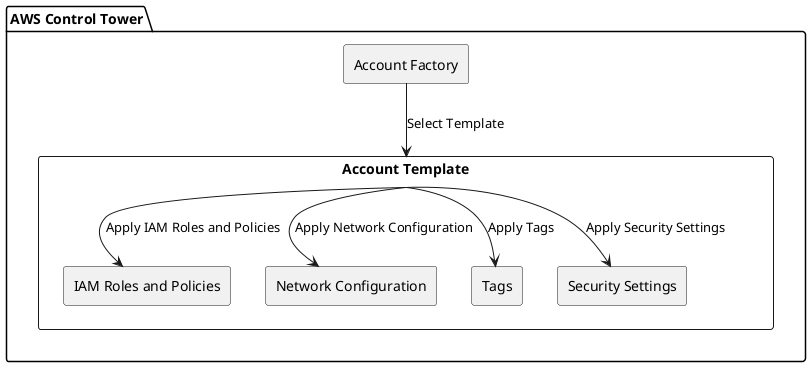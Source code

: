 @startuml
skinparam componentStyle rectangle

package "AWS Control Tower" {
    component "Account Factory" as accFactory
    component "Account Template" as template {
        component "IAM Roles and Policies" as iam
        component "Network Configuration" as network
        component "Tags" as tags
        component "Security Settings" as security
    }
}

accFactory -down-> template : Select Template
template -down-> iam : Apply IAM Roles and Policies
template -down-> network : Apply Network Configuration
template -down-> tags : Apply Tags
template -down-> security : Apply Security Settings

@enduml
